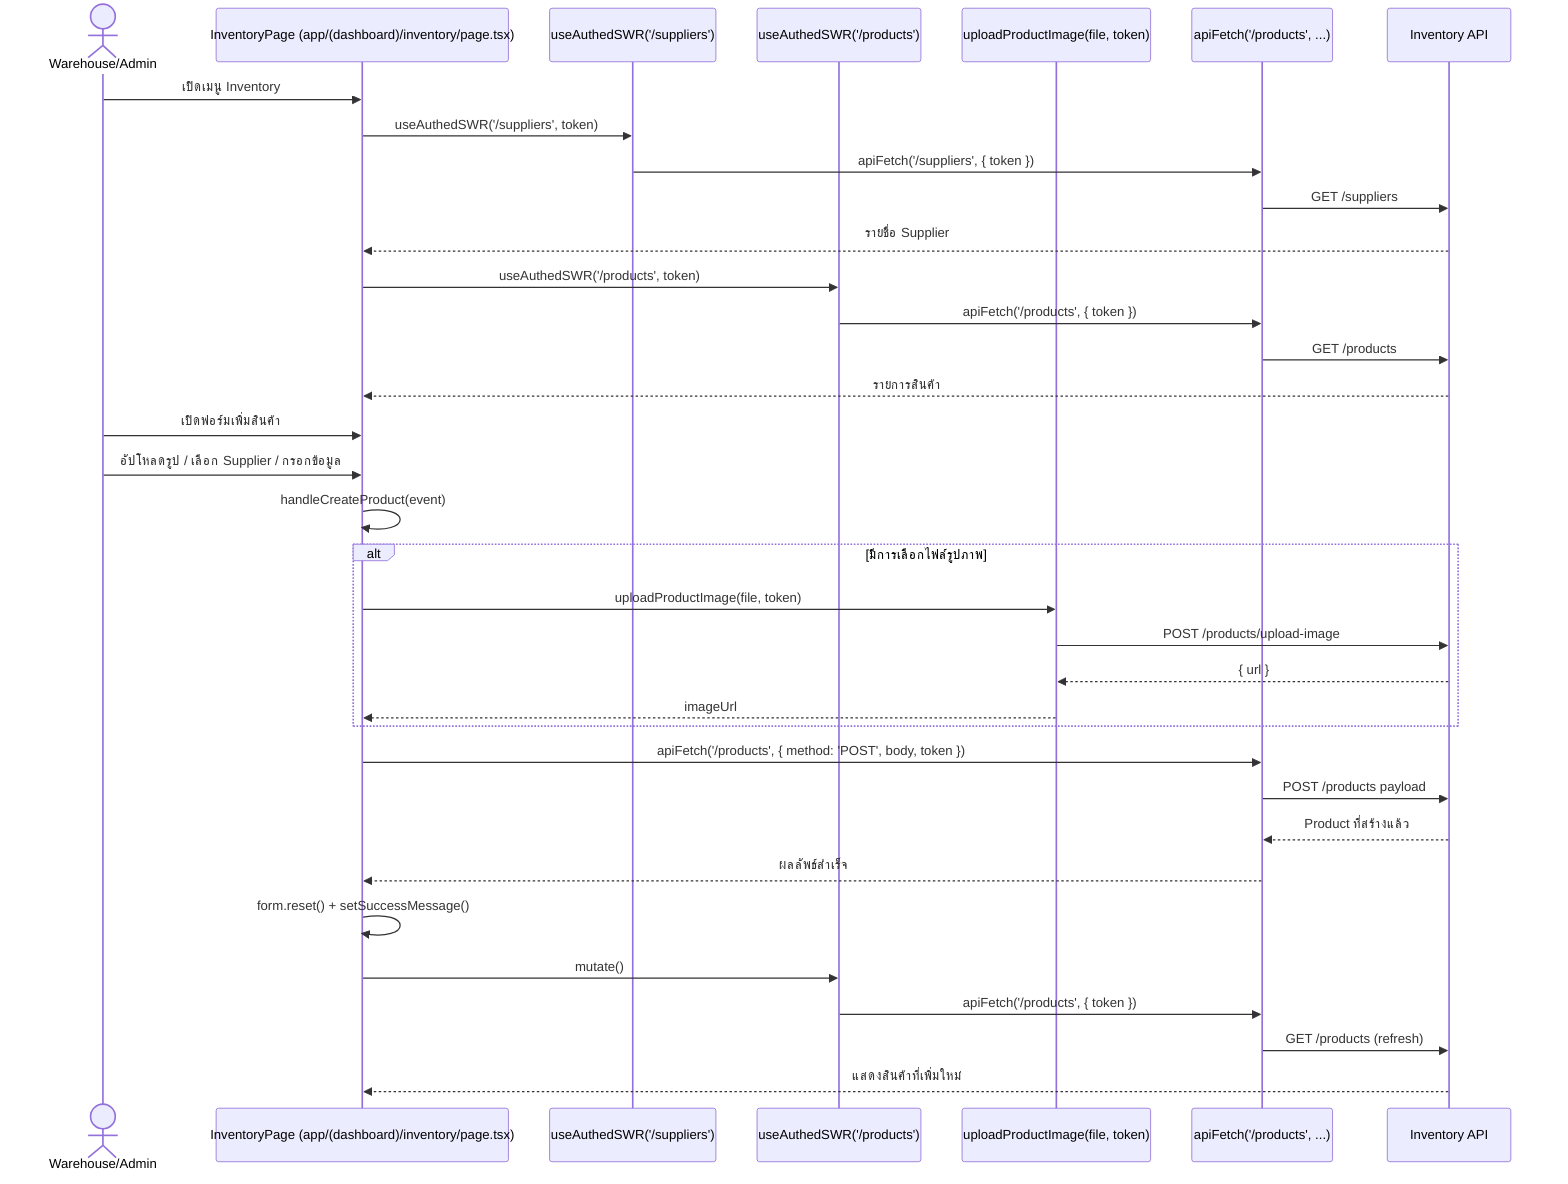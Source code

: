 sequenceDiagram
    actor Warehouse as Warehouse/Admin
    participant InventoryPage as InventoryPage (app/(dashboard)/inventory/page.tsx)
    participant SupplierHook as useAuthedSWR('/suppliers')
    participant ProductHook as useAuthedSWR('/products')
    participant Upload as uploadProductImage(file, token)
    participant ApiFetch as apiFetch('/products', ...)
    participant Backend as Inventory API

    Warehouse->>InventoryPage: เปิดเมนู Inventory
    InventoryPage->>SupplierHook: useAuthedSWR('/suppliers', token)
    SupplierHook->>ApiFetch: apiFetch('/suppliers', { token })
    ApiFetch->>Backend: GET /suppliers
    Backend-->>InventoryPage: รายชื่อ Supplier
    InventoryPage->>ProductHook: useAuthedSWR('/products', token)
    ProductHook->>ApiFetch: apiFetch('/products', { token })
    ApiFetch->>Backend: GET /products
    Backend-->>InventoryPage: รายการสินค้า

    Warehouse->>InventoryPage: เปิดฟอร์มเพิ่มสินค้า
    Warehouse->>InventoryPage: อัปโหลดรูป / เลือก Supplier / กรอกข้อมูล
    InventoryPage->>InventoryPage: handleCreateProduct(event)
    alt มีการเลือกไฟล์รูปภาพ
        InventoryPage->>Upload: uploadProductImage(file, token)
        Upload->>Backend: POST /products/upload-image
        Backend-->>Upload: { url }
        Upload-->>InventoryPage: imageUrl
    end
    InventoryPage->>ApiFetch: apiFetch('/products', { method: 'POST', body, token })
    ApiFetch->>Backend: POST /products payload
    Backend-->>ApiFetch: Product ที่สร้างแล้ว
    ApiFetch-->>InventoryPage: ผลลัพธ์สำเร็จ
    InventoryPage->>InventoryPage: form.reset() + setSuccessMessage()
    InventoryPage->>ProductHook: mutate()
    ProductHook->>ApiFetch: apiFetch('/products', { token })
    ApiFetch->>Backend: GET /products (refresh)
    Backend-->>InventoryPage: แสดงสินค้าที่เพิ่มใหม่